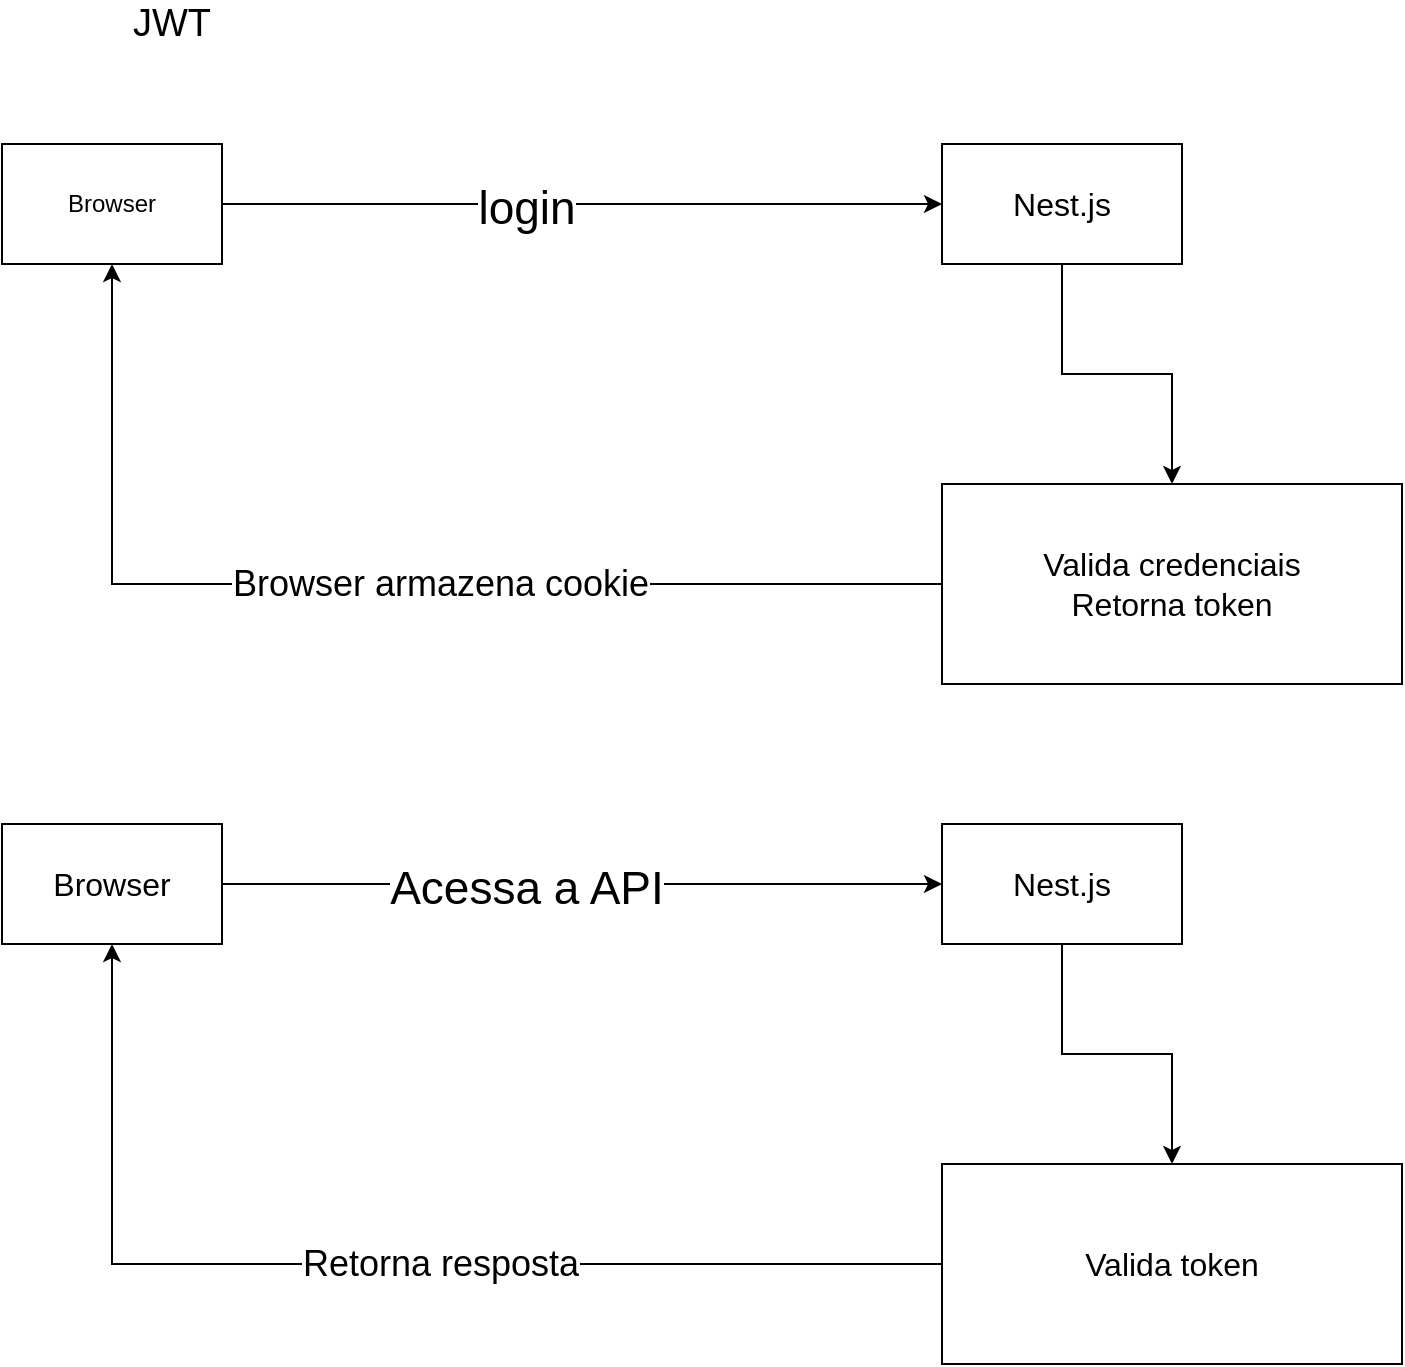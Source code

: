 <mxfile>
    <diagram id="K9qQ1qhp5hK9IgyUJoCu" name="Page-1">
        <mxGraphModel dx="840" dy="748" grid="1" gridSize="10" guides="1" tooltips="1" connect="1" arrows="1" fold="1" page="1" pageScale="1" pageWidth="827" pageHeight="1169" math="0" shadow="0">
            <root>
                <mxCell id="0"/>
                <mxCell id="1" parent="0"/>
                <mxCell id="4" style="edgeStyle=orthogonalEdgeStyle;rounded=0;orthogonalLoop=1;jettySize=auto;html=1;entryX=0;entryY=0.5;entryDx=0;entryDy=0;" parent="1" source="2" target="3" edge="1">
                    <mxGeometry relative="1" as="geometry"/>
                </mxCell>
                <mxCell id="5" value="login" style="edgeLabel;html=1;align=center;verticalAlign=middle;resizable=0;points=[];fontSize=23;" parent="4" vertex="1" connectable="0">
                    <mxGeometry x="-0.158" y="-2" relative="1" as="geometry">
                        <mxPoint as="offset"/>
                    </mxGeometry>
                </mxCell>
                <mxCell id="2" value="Browser" style="rounded=0;whiteSpace=wrap;html=1;" parent="1" vertex="1">
                    <mxGeometry x="60" y="110" width="110" height="60" as="geometry"/>
                </mxCell>
                <mxCell id="7" style="edgeStyle=orthogonalEdgeStyle;rounded=0;orthogonalLoop=1;jettySize=auto;html=1;entryX=0.5;entryY=0;entryDx=0;entryDy=0;" parent="1" source="3" target="6" edge="1">
                    <mxGeometry relative="1" as="geometry"/>
                </mxCell>
                <mxCell id="3" value="Nest.js" style="rounded=0;whiteSpace=wrap;html=1;fontSize=16;" parent="1" vertex="1">
                    <mxGeometry x="530" y="110" width="120" height="60" as="geometry"/>
                </mxCell>
                <mxCell id="8" style="edgeStyle=orthogonalEdgeStyle;rounded=0;orthogonalLoop=1;jettySize=auto;html=1;entryX=0.5;entryY=1;entryDx=0;entryDy=0;" parent="1" source="6" target="2" edge="1">
                    <mxGeometry relative="1" as="geometry"/>
                </mxCell>
                <mxCell id="9" value="Browser armazena cookie" style="edgeLabel;html=1;align=center;verticalAlign=middle;resizable=0;points=[];fontSize=18;" parent="8" vertex="1" connectable="0">
                    <mxGeometry x="-0.127" relative="1" as="geometry">
                        <mxPoint as="offset"/>
                    </mxGeometry>
                </mxCell>
                <mxCell id="6" value="Valida credenciais&lt;br&gt;Retorna token" style="rounded=0;whiteSpace=wrap;html=1;fontSize=16;" parent="1" vertex="1">
                    <mxGeometry x="530" y="280" width="230" height="100" as="geometry"/>
                </mxCell>
                <mxCell id="10" value="JWT" style="text;html=1;strokeColor=none;fillColor=none;align=center;verticalAlign=middle;whiteSpace=wrap;rounded=0;strokeWidth=0;perimeterSpacing=0;fontSize=19;" parent="1" vertex="1">
                    <mxGeometry x="80" y="40" width="130" height="20" as="geometry"/>
                </mxCell>
                <mxCell id="11" style="edgeStyle=orthogonalEdgeStyle;rounded=0;orthogonalLoop=1;jettySize=auto;html=1;entryX=0;entryY=0.5;entryDx=0;entryDy=0;" parent="1" source="13" target="15" edge="1">
                    <mxGeometry relative="1" as="geometry"/>
                </mxCell>
                <mxCell id="12" value="Acessa a API" style="edgeLabel;html=1;align=center;verticalAlign=middle;resizable=0;points=[];fontSize=23;" parent="11" vertex="1" connectable="0">
                    <mxGeometry x="-0.158" y="-2" relative="1" as="geometry">
                        <mxPoint as="offset"/>
                    </mxGeometry>
                </mxCell>
                <mxCell id="13" value="Browser" style="rounded=0;whiteSpace=wrap;html=1;fontSize=16;" parent="1" vertex="1">
                    <mxGeometry x="60" y="450" width="110" height="60" as="geometry"/>
                </mxCell>
                <mxCell id="14" style="edgeStyle=orthogonalEdgeStyle;rounded=0;orthogonalLoop=1;jettySize=auto;html=1;entryX=0.5;entryY=0;entryDx=0;entryDy=0;" parent="1" source="15" target="18" edge="1">
                    <mxGeometry relative="1" as="geometry"/>
                </mxCell>
                <mxCell id="15" value="Nest.js" style="rounded=0;whiteSpace=wrap;html=1;fontSize=16;" parent="1" vertex="1">
                    <mxGeometry x="530" y="450" width="120" height="60" as="geometry"/>
                </mxCell>
                <mxCell id="16" style="edgeStyle=orthogonalEdgeStyle;rounded=0;orthogonalLoop=1;jettySize=auto;html=1;entryX=0.5;entryY=1;entryDx=0;entryDy=0;" parent="1" source="18" target="13" edge="1">
                    <mxGeometry relative="1" as="geometry"/>
                </mxCell>
                <mxCell id="17" value="Retorna resposta" style="edgeLabel;html=1;align=center;verticalAlign=middle;resizable=0;points=[];fontSize=18;" parent="16" vertex="1" connectable="0">
                    <mxGeometry x="-0.127" relative="1" as="geometry">
                        <mxPoint as="offset"/>
                    </mxGeometry>
                </mxCell>
                <mxCell id="18" value="Valida token" style="rounded=0;whiteSpace=wrap;html=1;fontSize=16;" parent="1" vertex="1">
                    <mxGeometry x="530" y="620" width="230" height="100" as="geometry"/>
                </mxCell>
            </root>
        </mxGraphModel>
    </diagram>
</mxfile>